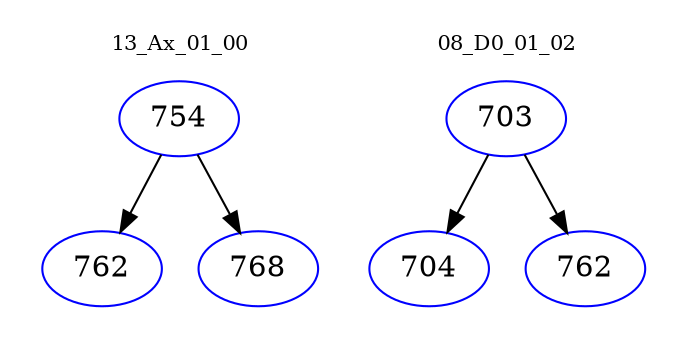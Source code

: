 digraph{
subgraph cluster_0 {
color = white
label = "13_Ax_01_00";
fontsize=10;
T0_754 [label="754", color="blue"]
T0_754 -> T0_762 [color="black"]
T0_762 [label="762", color="blue"]
T0_754 -> T0_768 [color="black"]
T0_768 [label="768", color="blue"]
}
subgraph cluster_1 {
color = white
label = "08_D0_01_02";
fontsize=10;
T1_703 [label="703", color="blue"]
T1_703 -> T1_704 [color="black"]
T1_704 [label="704", color="blue"]
T1_703 -> T1_762 [color="black"]
T1_762 [label="762", color="blue"]
}
}
